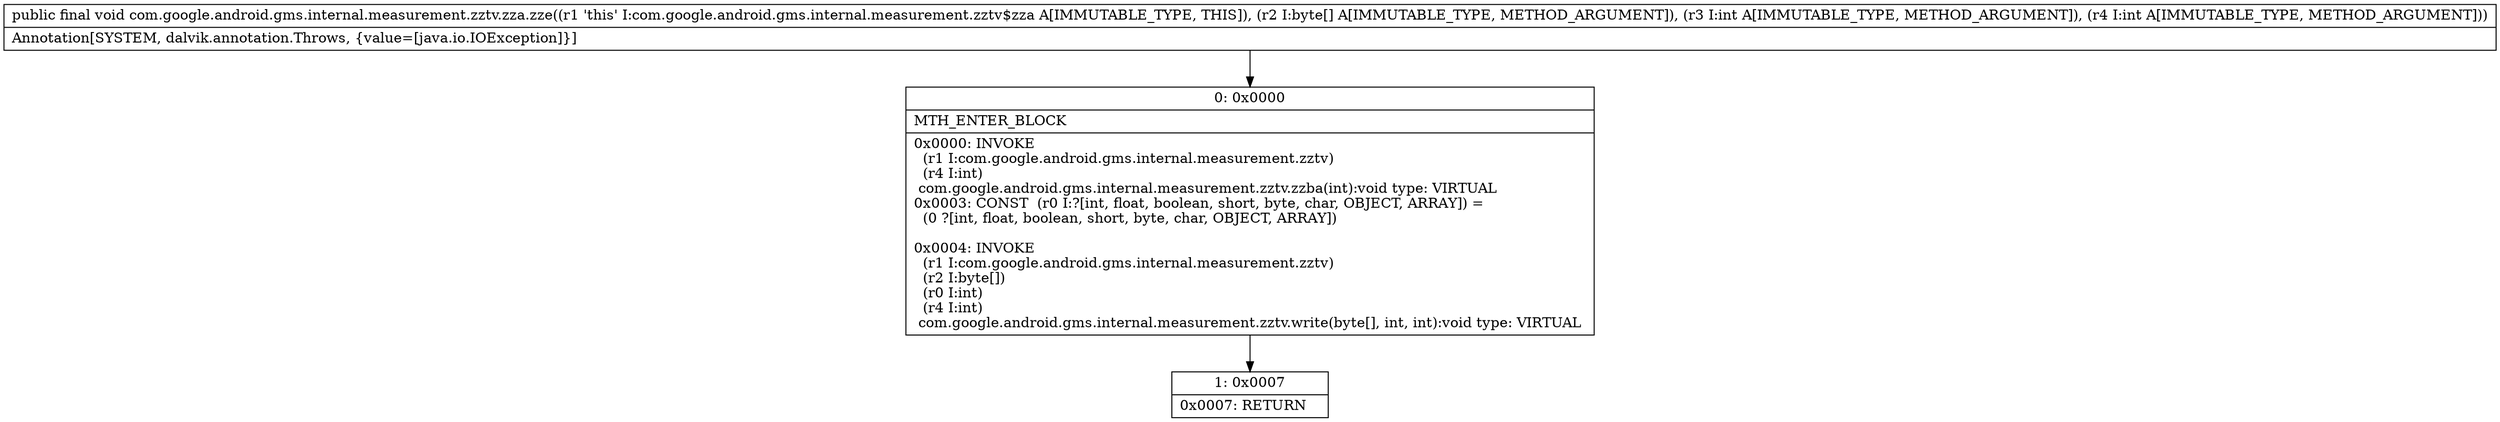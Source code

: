 digraph "CFG forcom.google.android.gms.internal.measurement.zztv.zza.zze([BII)V" {
Node_0 [shape=record,label="{0\:\ 0x0000|MTH_ENTER_BLOCK\l|0x0000: INVOKE  \l  (r1 I:com.google.android.gms.internal.measurement.zztv)\l  (r4 I:int)\l com.google.android.gms.internal.measurement.zztv.zzba(int):void type: VIRTUAL \l0x0003: CONST  (r0 I:?[int, float, boolean, short, byte, char, OBJECT, ARRAY]) = \l  (0 ?[int, float, boolean, short, byte, char, OBJECT, ARRAY])\l \l0x0004: INVOKE  \l  (r1 I:com.google.android.gms.internal.measurement.zztv)\l  (r2 I:byte[])\l  (r0 I:int)\l  (r4 I:int)\l com.google.android.gms.internal.measurement.zztv.write(byte[], int, int):void type: VIRTUAL \l}"];
Node_1 [shape=record,label="{1\:\ 0x0007|0x0007: RETURN   \l}"];
MethodNode[shape=record,label="{public final void com.google.android.gms.internal.measurement.zztv.zza.zze((r1 'this' I:com.google.android.gms.internal.measurement.zztv$zza A[IMMUTABLE_TYPE, THIS]), (r2 I:byte[] A[IMMUTABLE_TYPE, METHOD_ARGUMENT]), (r3 I:int A[IMMUTABLE_TYPE, METHOD_ARGUMENT]), (r4 I:int A[IMMUTABLE_TYPE, METHOD_ARGUMENT]))  | Annotation[SYSTEM, dalvik.annotation.Throws, \{value=[java.io.IOException]\}]\l}"];
MethodNode -> Node_0;
Node_0 -> Node_1;
}

